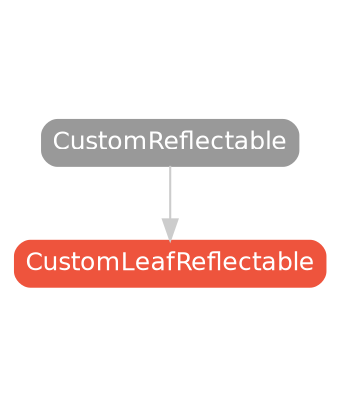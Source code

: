 strict digraph "CustomLeafReflectable - Type Hierarchy - SwiftDoc.org" {
    pad="0.1,0.8"
    node [shape=box, style="filled,rounded", color="#999999", fillcolor="#999999", fontcolor=white, fontname=Helvetica, fontnames="Helvetica,sansserif", fontsize=12, margin="0.07,0.05", height="0.3"]
    edge [color="#cccccc"]
    "CustomLeafReflectable" [URL="/protocol/CustomLeafReflectable/", style="filled,rounded", fillcolor="#ee543d", color="#ee543d"]
    "CustomReflectable" [URL="/protocol/CustomReflectable/"]    "CustomReflectable" -> "CustomLeafReflectable"
    subgraph Types {
        rank = max; 
    }
}